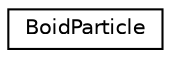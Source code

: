 digraph G
{
  edge [fontname="Helvetica",fontsize="10",labelfontname="Helvetica",labelfontsize="10"];
  node [fontname="Helvetica",fontsize="10",shape=record];
  rankdir=LR;
  Node1 [label="BoidParticle",height=0.2,width=0.4,color="black", fillcolor="white", style="filled",URL="$da/df5/structBoidParticle.html"];
}
